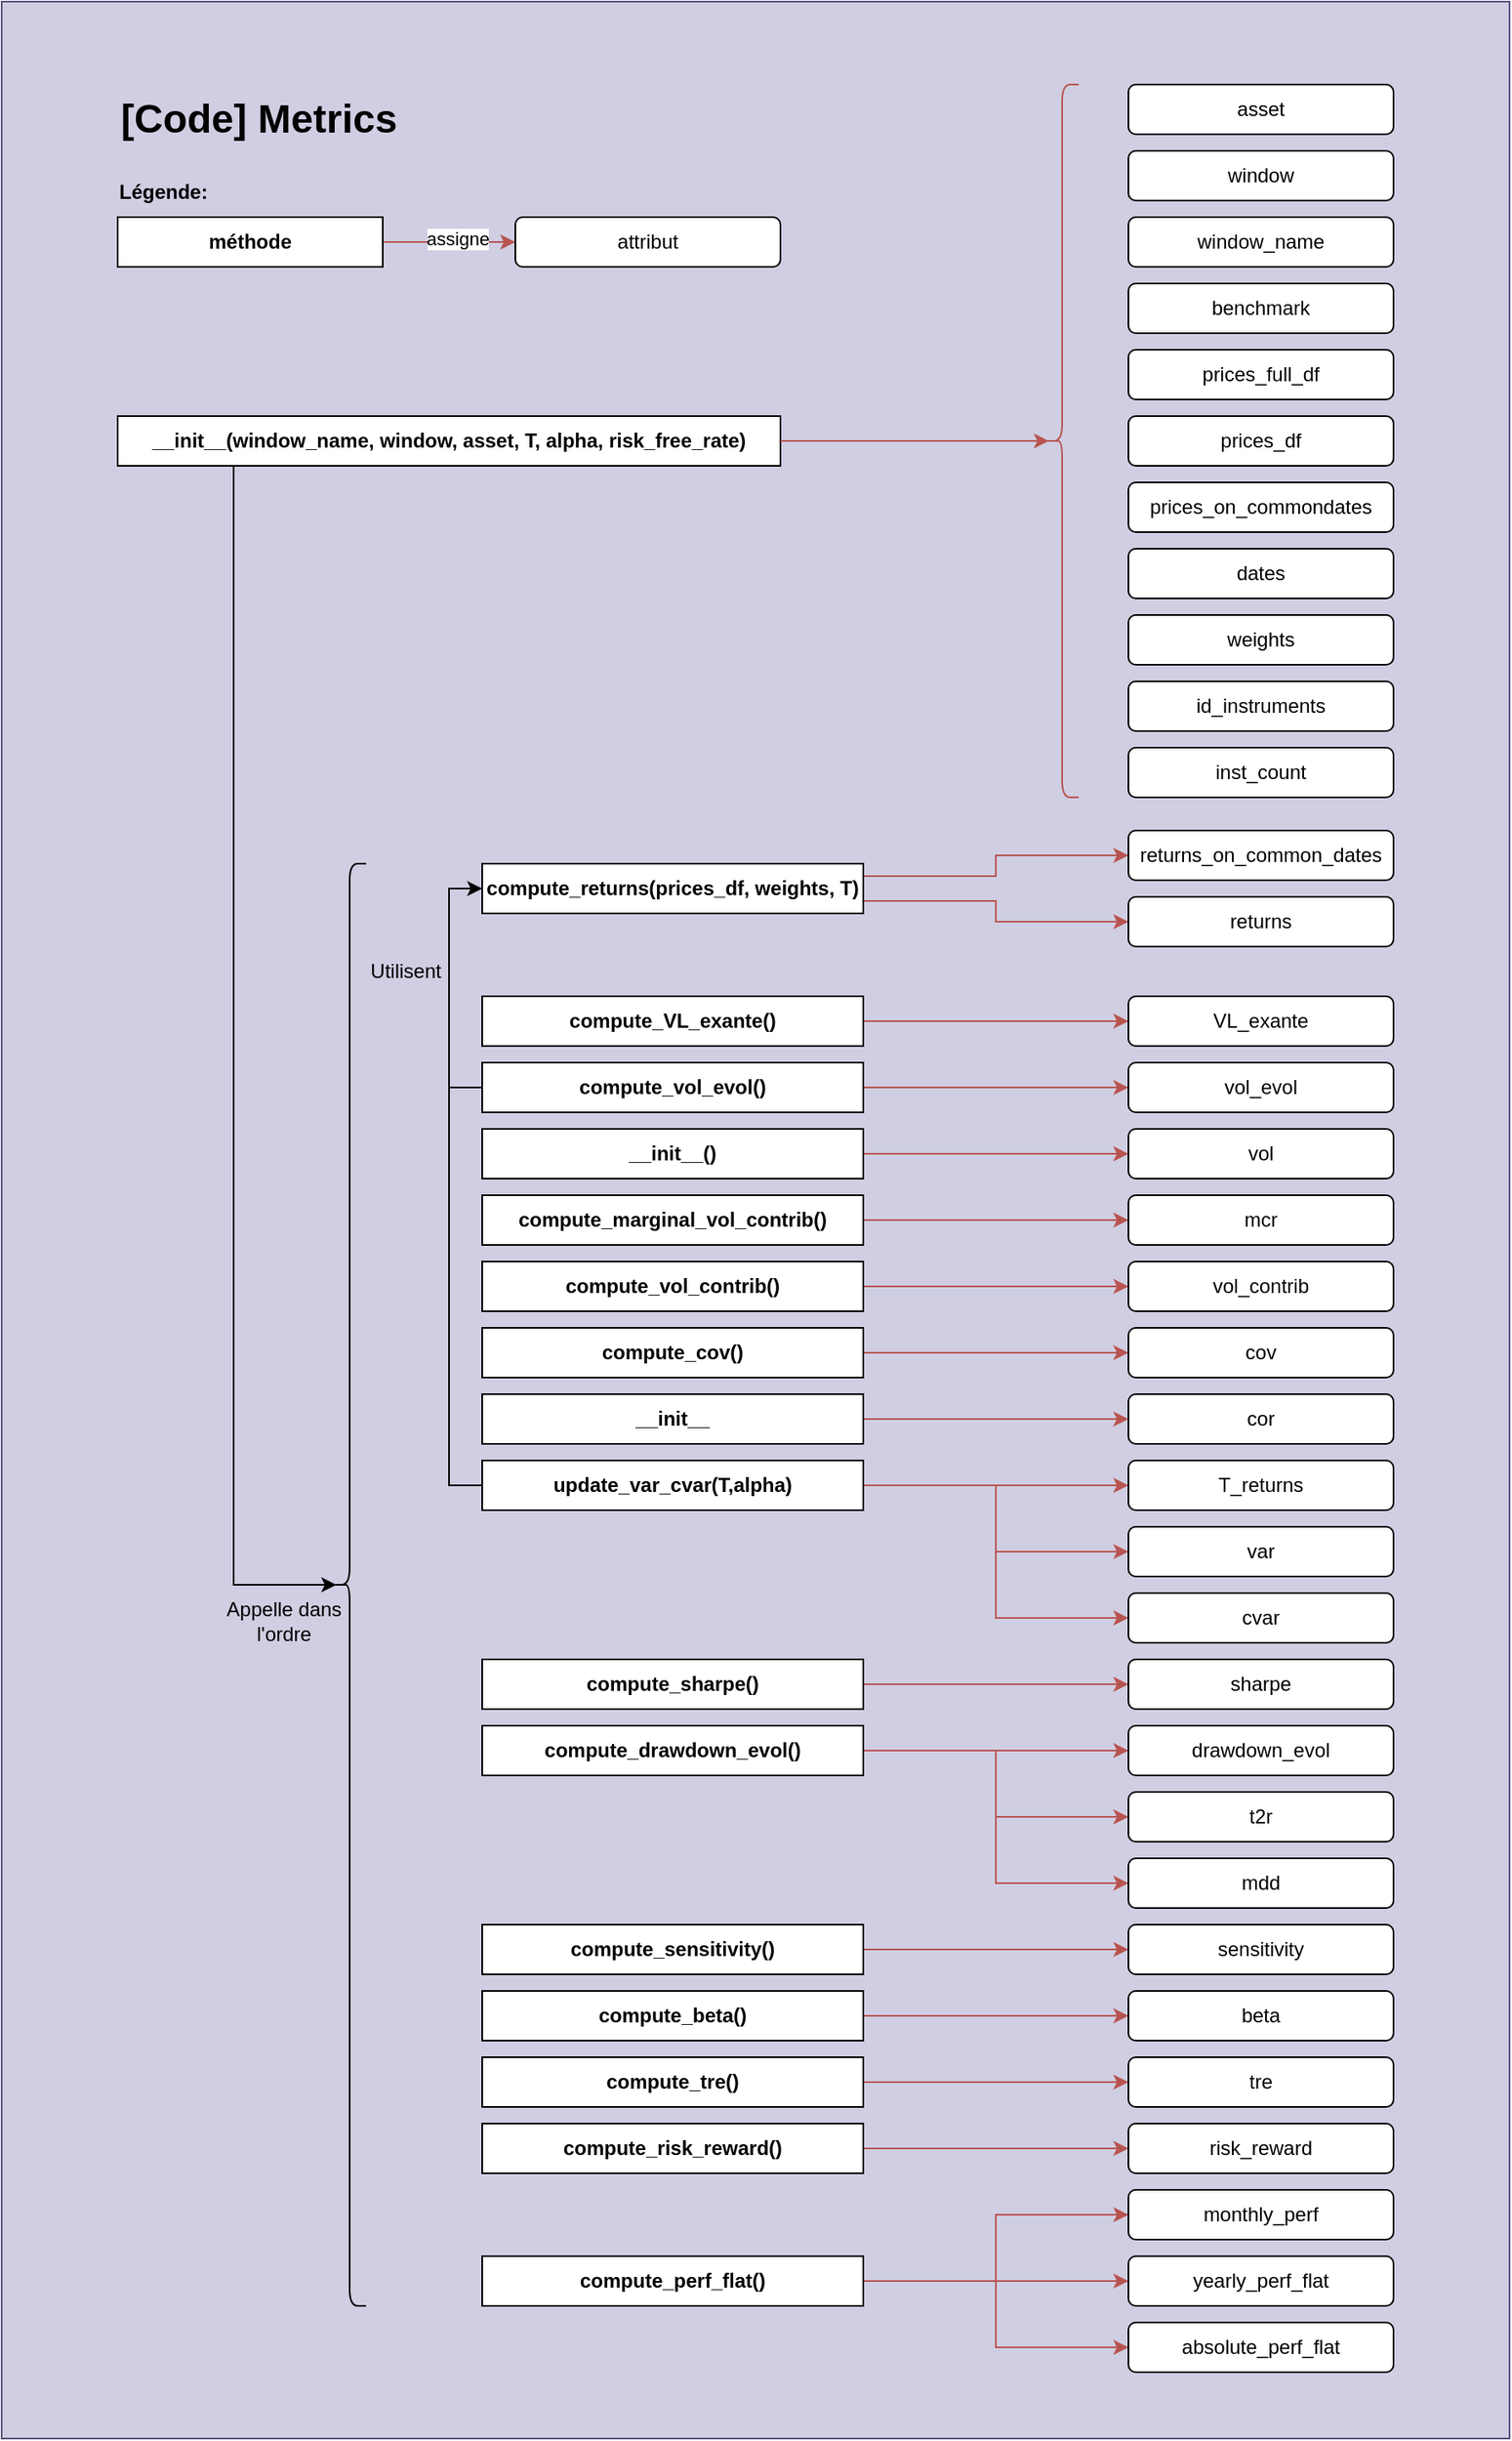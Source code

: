 <mxfile version="27.2.0">
  <diagram name="Page-1" id="DtPXHkyASpwX7tVZuU44">
    <mxGraphModel dx="2853" dy="2352" grid="1" gridSize="10" guides="1" tooltips="1" connect="1" arrows="1" fold="1" page="1" pageScale="1" pageWidth="827" pageHeight="1169" math="0" shadow="0">
      <root>
        <mxCell id="0" />
        <mxCell id="1" parent="0" />
        <mxCell id="JPcvBMSAecQYECdPvhLH-1" value="" style="rounded=0;whiteSpace=wrap;html=1;fillColor=#d0cee2;strokeColor=#56517e;movable=0;resizable=0;rotatable=0;deletable=0;editable=0;locked=1;connectable=0;" parent="1" vertex="1">
          <mxGeometry x="-270" y="-330" width="910" height="1470" as="geometry" />
        </mxCell>
        <mxCell id="JPcvBMSAecQYECdPvhLH-124" style="edgeStyle=orthogonalEdgeStyle;rounded=0;orthogonalLoop=1;jettySize=auto;html=1;exitX=1;exitY=0.25;exitDx=0;exitDy=0;entryX=0;entryY=0.5;entryDx=0;entryDy=0;fontColor=#FFE6CC;fillColor=#f8cecc;strokeColor=#b85450;" parent="1" source="JPcvBMSAecQYECdPvhLH-3" target="JPcvBMSAecQYECdPvhLH-26" edge="1">
          <mxGeometry relative="1" as="geometry" />
        </mxCell>
        <mxCell id="JPcvBMSAecQYECdPvhLH-125" style="edgeStyle=orthogonalEdgeStyle;rounded=0;orthogonalLoop=1;jettySize=auto;html=1;exitX=1;exitY=0.75;exitDx=0;exitDy=0;entryX=0;entryY=0.5;entryDx=0;entryDy=0;fontColor=#FFE6CC;fillColor=#f8cecc;strokeColor=#b85450;" parent="1" source="JPcvBMSAecQYECdPvhLH-3" target="JPcvBMSAecQYECdPvhLH-27" edge="1">
          <mxGeometry relative="1" as="geometry" />
        </mxCell>
        <mxCell id="JPcvBMSAecQYECdPvhLH-3" value="&lt;b&gt;compute_returns(prices_df, weights, T)&lt;/b&gt;" style="rounded=0;whiteSpace=wrap;html=1;" parent="1" vertex="1">
          <mxGeometry x="20" y="190" width="230" height="30" as="geometry" />
        </mxCell>
        <mxCell id="JPcvBMSAecQYECdPvhLH-51" style="edgeStyle=orthogonalEdgeStyle;rounded=0;orthogonalLoop=1;jettySize=auto;html=1;entryX=0;entryY=0.5;entryDx=0;entryDy=0;fontColor=#FFE6CC;fillColor=#f8cecc;strokeColor=#b85450;" parent="1" source="JPcvBMSAecQYECdPvhLH-4" target="JPcvBMSAecQYECdPvhLH-28" edge="1">
          <mxGeometry relative="1" as="geometry" />
        </mxCell>
        <mxCell id="JPcvBMSAecQYECdPvhLH-4" value="&lt;b&gt;compute_VL_exante()&lt;/b&gt;" style="rounded=0;whiteSpace=wrap;html=1;" parent="1" vertex="1">
          <mxGeometry x="20" y="270" width="230" height="30" as="geometry" />
        </mxCell>
        <mxCell id="JPcvBMSAecQYECdPvhLH-25" style="edgeStyle=orthogonalEdgeStyle;rounded=0;orthogonalLoop=1;jettySize=auto;html=1;endArrow=none;endFill=0;" parent="1" source="JPcvBMSAecQYECdPvhLH-5" edge="1">
          <mxGeometry relative="1" as="geometry">
            <mxPoint y="285" as="targetPoint" />
          </mxGeometry>
        </mxCell>
        <mxCell id="JPcvBMSAecQYECdPvhLH-52" style="edgeStyle=orthogonalEdgeStyle;rounded=0;orthogonalLoop=1;jettySize=auto;html=1;entryX=0;entryY=0.5;entryDx=0;entryDy=0;fontColor=#FFE6CC;fillColor=#f8cecc;strokeColor=#b85450;" parent="1" source="JPcvBMSAecQYECdPvhLH-5" target="JPcvBMSAecQYECdPvhLH-32" edge="1">
          <mxGeometry relative="1" as="geometry" />
        </mxCell>
        <mxCell id="JPcvBMSAecQYECdPvhLH-5" value="&lt;b&gt;compute_vol_evol()&lt;/b&gt;" style="rounded=0;whiteSpace=wrap;html=1;" parent="1" vertex="1">
          <mxGeometry x="20" y="310" width="230" height="30" as="geometry" />
        </mxCell>
        <mxCell id="JPcvBMSAecQYECdPvhLH-79" style="edgeStyle=orthogonalEdgeStyle;rounded=0;orthogonalLoop=1;jettySize=auto;html=1;entryX=0;entryY=0.5;entryDx=0;entryDy=0;fontColor=#FFE6CC;fillColor=#f8cecc;strokeColor=#b85450;" parent="1" source="JPcvBMSAecQYECdPvhLH-6" target="JPcvBMSAecQYECdPvhLH-33" edge="1">
          <mxGeometry relative="1" as="geometry" />
        </mxCell>
        <mxCell id="JPcvBMSAecQYECdPvhLH-6" value="&lt;b&gt;compute_marginal_vol_contrib()&lt;/b&gt;" style="rounded=0;whiteSpace=wrap;html=1;" parent="1" vertex="1">
          <mxGeometry x="20" y="390" width="230" height="30" as="geometry" />
        </mxCell>
        <mxCell id="JPcvBMSAecQYECdPvhLH-80" style="edgeStyle=orthogonalEdgeStyle;rounded=0;orthogonalLoop=1;jettySize=auto;html=1;fontColor=#FFE6CC;fillColor=#f8cecc;strokeColor=#b85450;" parent="1" source="JPcvBMSAecQYECdPvhLH-7" edge="1">
          <mxGeometry relative="1" as="geometry">
            <mxPoint x="410" y="445.0" as="targetPoint" />
          </mxGeometry>
        </mxCell>
        <mxCell id="JPcvBMSAecQYECdPvhLH-7" value="&lt;b&gt;compute_vol_contrib()&lt;/b&gt;" style="rounded=0;whiteSpace=wrap;html=1;" parent="1" vertex="1">
          <mxGeometry x="20" y="430" width="230" height="30" as="geometry" />
        </mxCell>
        <mxCell id="JPcvBMSAecQYECdPvhLH-66" style="edgeStyle=orthogonalEdgeStyle;rounded=0;orthogonalLoop=1;jettySize=auto;html=1;entryX=0;entryY=0.5;entryDx=0;entryDy=0;fontColor=#FFE6CC;fillColor=#f8cecc;strokeColor=#b85450;" parent="1" source="JPcvBMSAecQYECdPvhLH-8" target="JPcvBMSAecQYECdPvhLH-35" edge="1">
          <mxGeometry relative="1" as="geometry" />
        </mxCell>
        <mxCell id="JPcvBMSAecQYECdPvhLH-67" style="edgeStyle=orthogonalEdgeStyle;rounded=0;orthogonalLoop=1;jettySize=auto;html=1;entryX=0;entryY=0.5;entryDx=0;entryDy=0;fontColor=#FFE6CC;fillColor=#f8cecc;strokeColor=#b85450;" parent="1" source="JPcvBMSAecQYECdPvhLH-8" target="JPcvBMSAecQYECdPvhLH-62" edge="1">
          <mxGeometry relative="1" as="geometry" />
        </mxCell>
        <mxCell id="JPcvBMSAecQYECdPvhLH-68" style="edgeStyle=orthogonalEdgeStyle;rounded=0;orthogonalLoop=1;jettySize=auto;html=1;entryX=0;entryY=0.5;entryDx=0;entryDy=0;fontColor=#FFE6CC;fillColor=#f8cecc;strokeColor=#b85450;" parent="1" source="JPcvBMSAecQYECdPvhLH-8" target="JPcvBMSAecQYECdPvhLH-61" edge="1">
          <mxGeometry relative="1" as="geometry" />
        </mxCell>
        <mxCell id="JPcvBMSAecQYECdPvhLH-8" value="&lt;b&gt;update_var_cvar(T,alpha)&lt;/b&gt;" style="rounded=0;whiteSpace=wrap;html=1;" parent="1" vertex="1">
          <mxGeometry x="20" y="550" width="230" height="30" as="geometry" />
        </mxCell>
        <mxCell id="JPcvBMSAecQYECdPvhLH-70" style="edgeStyle=orthogonalEdgeStyle;rounded=0;orthogonalLoop=1;jettySize=auto;html=1;entryX=0;entryY=0.5;entryDx=0;entryDy=0;fontColor=#FFE6CC;fillColor=#f8cecc;strokeColor=#b85450;" parent="1" source="JPcvBMSAecQYECdPvhLH-9" target="JPcvBMSAecQYECdPvhLH-69" edge="1">
          <mxGeometry relative="1" as="geometry" />
        </mxCell>
        <mxCell id="JPcvBMSAecQYECdPvhLH-9" value="&lt;b&gt;compute_sharpe()&lt;/b&gt;" style="rounded=0;whiteSpace=wrap;html=1;" parent="1" vertex="1">
          <mxGeometry x="20" y="670" width="230" height="30" as="geometry" />
        </mxCell>
        <mxCell id="JPcvBMSAecQYECdPvhLH-71" style="edgeStyle=orthogonalEdgeStyle;rounded=0;orthogonalLoop=1;jettySize=auto;html=1;entryX=0;entryY=0.5;entryDx=0;entryDy=0;fontColor=#FFE6CC;fillColor=#f8cecc;strokeColor=#b85450;" parent="1" source="JPcvBMSAecQYECdPvhLH-10" target="JPcvBMSAecQYECdPvhLH-37" edge="1">
          <mxGeometry relative="1" as="geometry" />
        </mxCell>
        <mxCell id="JPcvBMSAecQYECdPvhLH-72" style="edgeStyle=orthogonalEdgeStyle;rounded=0;orthogonalLoop=1;jettySize=auto;html=1;entryX=0;entryY=0.5;entryDx=0;entryDy=0;fontColor=#FFE6CC;fillColor=#f8cecc;strokeColor=#b85450;" parent="1" source="JPcvBMSAecQYECdPvhLH-10" target="JPcvBMSAecQYECdPvhLH-38" edge="1">
          <mxGeometry relative="1" as="geometry">
            <Array as="points">
              <mxPoint x="330" y="725" />
              <mxPoint x="330" y="765" />
            </Array>
          </mxGeometry>
        </mxCell>
        <mxCell id="JPcvBMSAecQYECdPvhLH-81" style="edgeStyle=orthogonalEdgeStyle;rounded=0;orthogonalLoop=1;jettySize=auto;html=1;entryX=0;entryY=0.5;entryDx=0;entryDy=0;fontColor=#FFE6CC;fillColor=#f8cecc;strokeColor=#b85450;" parent="1" source="JPcvBMSAecQYECdPvhLH-10" target="JPcvBMSAecQYECdPvhLH-39" edge="1">
          <mxGeometry relative="1" as="geometry" />
        </mxCell>
        <mxCell id="JPcvBMSAecQYECdPvhLH-10" value="&lt;b&gt;compute_drawdown_evol()&lt;/b&gt;" style="rounded=0;whiteSpace=wrap;html=1;" parent="1" vertex="1">
          <mxGeometry x="20" y="710" width="230" height="30" as="geometry" />
        </mxCell>
        <mxCell id="JPcvBMSAecQYECdPvhLH-74" style="edgeStyle=orthogonalEdgeStyle;rounded=0;orthogonalLoop=1;jettySize=auto;html=1;fontColor=#FFE6CC;fillColor=#f8cecc;strokeColor=#b85450;" parent="1" source="JPcvBMSAecQYECdPvhLH-11" edge="1">
          <mxGeometry relative="1" as="geometry">
            <mxPoint x="410" y="845" as="targetPoint" />
          </mxGeometry>
        </mxCell>
        <mxCell id="JPcvBMSAecQYECdPvhLH-11" value="&lt;b&gt;compute_sensitivity()&lt;/b&gt;" style="rounded=0;whiteSpace=wrap;html=1;" parent="1" vertex="1">
          <mxGeometry x="20" y="830" width="230" height="30" as="geometry" />
        </mxCell>
        <mxCell id="JPcvBMSAecQYECdPvhLH-75" style="edgeStyle=orthogonalEdgeStyle;rounded=0;orthogonalLoop=1;jettySize=auto;html=1;fontColor=#FFE6CC;fillColor=#f8cecc;strokeColor=#b85450;" parent="1" source="JPcvBMSAecQYECdPvhLH-12" edge="1">
          <mxGeometry relative="1" as="geometry">
            <mxPoint x="410" y="885" as="targetPoint" />
          </mxGeometry>
        </mxCell>
        <mxCell id="JPcvBMSAecQYECdPvhLH-12" value="&lt;b&gt;compute_beta()&lt;/b&gt;" style="rounded=0;whiteSpace=wrap;html=1;" parent="1" vertex="1">
          <mxGeometry x="20" y="870" width="230" height="30" as="geometry" />
        </mxCell>
        <mxCell id="JPcvBMSAecQYECdPvhLH-76" style="edgeStyle=orthogonalEdgeStyle;rounded=0;orthogonalLoop=1;jettySize=auto;html=1;entryX=0;entryY=0.5;entryDx=0;entryDy=0;fontColor=#FFE6CC;fillColor=#f8cecc;strokeColor=#b85450;" parent="1" source="JPcvBMSAecQYECdPvhLH-13" target="JPcvBMSAecQYECdPvhLH-42" edge="1">
          <mxGeometry relative="1" as="geometry" />
        </mxCell>
        <mxCell id="JPcvBMSAecQYECdPvhLH-13" value="&lt;b&gt;compute_tre()&lt;/b&gt;" style="rounded=0;whiteSpace=wrap;html=1;" parent="1" vertex="1">
          <mxGeometry x="20" y="910" width="230" height="30" as="geometry" />
        </mxCell>
        <mxCell id="JPcvBMSAecQYECdPvhLH-77" style="edgeStyle=orthogonalEdgeStyle;rounded=0;orthogonalLoop=1;jettySize=auto;html=1;fontColor=#FFE6CC;fillColor=#f8cecc;strokeColor=#b85450;" parent="1" source="JPcvBMSAecQYECdPvhLH-14" edge="1">
          <mxGeometry relative="1" as="geometry">
            <mxPoint x="410" y="965" as="targetPoint" />
          </mxGeometry>
        </mxCell>
        <mxCell id="JPcvBMSAecQYECdPvhLH-14" value="&lt;b&gt;compute_risk_reward()&lt;/b&gt;" style="rounded=0;whiteSpace=wrap;html=1;" parent="1" vertex="1">
          <mxGeometry x="20" y="950" width="230" height="30" as="geometry" />
        </mxCell>
        <mxCell id="JPcvBMSAecQYECdPvhLH-47" style="edgeStyle=orthogonalEdgeStyle;rounded=0;orthogonalLoop=1;jettySize=auto;html=1;fontColor=#FFE6CC;fillColor=#f8cecc;strokeColor=#b85450;" parent="1" source="JPcvBMSAecQYECdPvhLH-15" target="JPcvBMSAecQYECdPvhLH-45" edge="1">
          <mxGeometry relative="1" as="geometry" />
        </mxCell>
        <mxCell id="JPcvBMSAecQYECdPvhLH-48" style="edgeStyle=orthogonalEdgeStyle;rounded=0;orthogonalLoop=1;jettySize=auto;html=1;entryX=0;entryY=0.5;entryDx=0;entryDy=0;fontColor=#FFE6CC;fillColor=#f8cecc;strokeColor=#b85450;" parent="1" source="JPcvBMSAecQYECdPvhLH-15" target="JPcvBMSAecQYECdPvhLH-44" edge="1">
          <mxGeometry relative="1" as="geometry" />
        </mxCell>
        <mxCell id="JPcvBMSAecQYECdPvhLH-49" style="edgeStyle=orthogonalEdgeStyle;rounded=0;orthogonalLoop=1;jettySize=auto;html=1;entryX=0;entryY=0.5;entryDx=0;entryDy=0;fontColor=#FFE6CC;fillColor=#f8cecc;strokeColor=#b85450;" parent="1" source="JPcvBMSAecQYECdPvhLH-15" target="JPcvBMSAecQYECdPvhLH-46" edge="1">
          <mxGeometry relative="1" as="geometry" />
        </mxCell>
        <mxCell id="JPcvBMSAecQYECdPvhLH-15" value="&lt;b&gt;compute_perf_flat()&lt;/b&gt;" style="rounded=0;whiteSpace=wrap;html=1;" parent="1" vertex="1">
          <mxGeometry x="20" y="1030" width="230" height="30" as="geometry" />
        </mxCell>
        <mxCell id="JPcvBMSAecQYECdPvhLH-50" style="edgeStyle=orthogonalEdgeStyle;rounded=0;orthogonalLoop=1;jettySize=auto;html=1;entryX=0;entryY=0.5;entryDx=0;entryDy=0;fontColor=#FFE6CC;fillColor=#f8cecc;strokeColor=#b85450;" parent="1" source="JPcvBMSAecQYECdPvhLH-16" target="JPcvBMSAecQYECdPvhLH-29" edge="1">
          <mxGeometry relative="1" as="geometry" />
        </mxCell>
        <mxCell id="JPcvBMSAecQYECdPvhLH-16" value="&lt;b&gt;compute_cov()&lt;/b&gt;" style="rounded=0;whiteSpace=wrap;html=1;" parent="1" vertex="1">
          <mxGeometry x="20" y="470" width="230" height="30" as="geometry" />
        </mxCell>
        <mxCell id="JPcvBMSAecQYECdPvhLH-106" style="edgeStyle=orthogonalEdgeStyle;rounded=0;orthogonalLoop=1;jettySize=auto;html=1;exitX=0.25;exitY=1;exitDx=0;exitDy=0;entryX=0.1;entryY=0.5;entryDx=0;entryDy=0;entryPerimeter=0;" parent="1" source="JPcvBMSAecQYECdPvhLH-18" target="JPcvBMSAecQYECdPvhLH-88" edge="1">
          <mxGeometry relative="1" as="geometry">
            <Array as="points">
              <mxPoint x="-130" y="-50" />
              <mxPoint x="-130" y="625" />
            </Array>
          </mxGeometry>
        </mxCell>
        <mxCell id="JPcvBMSAecQYECdPvhLH-18" value="&lt;b&gt;__init__(window_name, window, asset, T, alpha, risk_free_rate)&lt;/b&gt;" style="rounded=0;whiteSpace=wrap;html=1;" parent="1" vertex="1">
          <mxGeometry x="-200" y="-80" width="400" height="30" as="geometry" />
        </mxCell>
        <mxCell id="JPcvBMSAecQYECdPvhLH-24" value="Utilisent" style="text;html=1;align=center;verticalAlign=middle;whiteSpace=wrap;rounded=0;" parent="1" vertex="1">
          <mxGeometry x="-56" y="240" width="60" height="30" as="geometry" />
        </mxCell>
        <mxCell id="JPcvBMSAecQYECdPvhLH-26" value="returns_on_common_dates" style="rounded=1;whiteSpace=wrap;html=1;" parent="1" vertex="1">
          <mxGeometry x="410" y="170" width="160" height="30" as="geometry" />
        </mxCell>
        <mxCell id="JPcvBMSAecQYECdPvhLH-27" value="returns" style="rounded=1;whiteSpace=wrap;html=1;" parent="1" vertex="1">
          <mxGeometry x="410" y="210" width="160" height="30" as="geometry" />
        </mxCell>
        <mxCell id="JPcvBMSAecQYECdPvhLH-28" value="VL_exante" style="rounded=1;whiteSpace=wrap;html=1;" parent="1" vertex="1">
          <mxGeometry x="410" y="270" width="160" height="30" as="geometry" />
        </mxCell>
        <mxCell id="JPcvBMSAecQYECdPvhLH-29" value="cov" style="rounded=1;whiteSpace=wrap;html=1;" parent="1" vertex="1">
          <mxGeometry x="410" y="470" width="160" height="30" as="geometry" />
        </mxCell>
        <mxCell id="JPcvBMSAecQYECdPvhLH-30" value="cor" style="rounded=1;whiteSpace=wrap;html=1;" parent="1" vertex="1">
          <mxGeometry x="410" y="510" width="160" height="30" as="geometry" />
        </mxCell>
        <mxCell id="JPcvBMSAecQYECdPvhLH-31" value="vol" style="rounded=1;whiteSpace=wrap;html=1;" parent="1" vertex="1">
          <mxGeometry x="410" y="350" width="160" height="30" as="geometry" />
        </mxCell>
        <mxCell id="JPcvBMSAecQYECdPvhLH-32" value="vol_evol" style="rounded=1;whiteSpace=wrap;html=1;" parent="1" vertex="1">
          <mxGeometry x="410" y="310" width="160" height="30" as="geometry" />
        </mxCell>
        <mxCell id="JPcvBMSAecQYECdPvhLH-33" value="mcr" style="rounded=1;whiteSpace=wrap;html=1;" parent="1" vertex="1">
          <mxGeometry x="410" y="390" width="160" height="30" as="geometry" />
        </mxCell>
        <mxCell id="JPcvBMSAecQYECdPvhLH-34" value="vol_contrib" style="rounded=1;whiteSpace=wrap;html=1;" parent="1" vertex="1">
          <mxGeometry x="410" y="430" width="160" height="30" as="geometry" />
        </mxCell>
        <mxCell id="JPcvBMSAecQYECdPvhLH-35" value="T_returns" style="rounded=1;whiteSpace=wrap;html=1;" parent="1" vertex="1">
          <mxGeometry x="410" y="550" width="160" height="30" as="geometry" />
        </mxCell>
        <mxCell id="JPcvBMSAecQYECdPvhLH-37" value="drawdown_evol" style="rounded=1;whiteSpace=wrap;html=1;" parent="1" vertex="1">
          <mxGeometry x="410" y="710" width="160" height="30" as="geometry" />
        </mxCell>
        <mxCell id="JPcvBMSAecQYECdPvhLH-38" value="t2r" style="rounded=1;whiteSpace=wrap;html=1;" parent="1" vertex="1">
          <mxGeometry x="410" y="750" width="160" height="30" as="geometry" />
        </mxCell>
        <mxCell id="JPcvBMSAecQYECdPvhLH-39" value="mdd" style="rounded=1;whiteSpace=wrap;html=1;" parent="1" vertex="1">
          <mxGeometry x="410" y="790" width="160" height="30" as="geometry" />
        </mxCell>
        <mxCell id="JPcvBMSAecQYECdPvhLH-40" value="sensitivity" style="rounded=1;whiteSpace=wrap;html=1;" parent="1" vertex="1">
          <mxGeometry x="410" y="830" width="160" height="30" as="geometry" />
        </mxCell>
        <mxCell id="JPcvBMSAecQYECdPvhLH-41" value="beta" style="rounded=1;whiteSpace=wrap;html=1;" parent="1" vertex="1">
          <mxGeometry x="410" y="870" width="160" height="30" as="geometry" />
        </mxCell>
        <mxCell id="JPcvBMSAecQYECdPvhLH-42" value="tre" style="rounded=1;whiteSpace=wrap;html=1;" parent="1" vertex="1">
          <mxGeometry x="410" y="910" width="160" height="30" as="geometry" />
        </mxCell>
        <mxCell id="JPcvBMSAecQYECdPvhLH-43" value="risk_reward" style="rounded=1;whiteSpace=wrap;html=1;" parent="1" vertex="1">
          <mxGeometry x="410" y="950" width="160" height="30" as="geometry" />
        </mxCell>
        <mxCell id="JPcvBMSAecQYECdPvhLH-44" value="monthly_perf" style="rounded=1;whiteSpace=wrap;html=1;" parent="1" vertex="1">
          <mxGeometry x="410" y="990" width="160" height="30" as="geometry" />
        </mxCell>
        <mxCell id="JPcvBMSAecQYECdPvhLH-45" value="yearly_perf_flat" style="rounded=1;whiteSpace=wrap;html=1;" parent="1" vertex="1">
          <mxGeometry x="410" y="1030" width="160" height="30" as="geometry" />
        </mxCell>
        <mxCell id="JPcvBMSAecQYECdPvhLH-46" value="absolute_perf_flat" style="rounded=1;whiteSpace=wrap;html=1;" parent="1" vertex="1">
          <mxGeometry x="410" y="1070" width="160" height="30" as="geometry" />
        </mxCell>
        <mxCell id="JPcvBMSAecQYECdPvhLH-23" value="" style="edgeStyle=orthogonalEdgeStyle;rounded=0;orthogonalLoop=1;jettySize=auto;html=1;entryX=0;entryY=0.5;entryDx=0;entryDy=0;" parent="1" source="JPcvBMSAecQYECdPvhLH-8" target="JPcvBMSAecQYECdPvhLH-3" edge="1">
          <mxGeometry relative="1" as="geometry">
            <mxPoint x="-115" y="405" as="targetPoint" />
            <Array as="points">
              <mxPoint y="565" />
              <mxPoint y="205" />
            </Array>
          </mxGeometry>
        </mxCell>
        <mxCell id="JPcvBMSAecQYECdPvhLH-61" value="cvar" style="rounded=1;whiteSpace=wrap;html=1;" parent="1" vertex="1">
          <mxGeometry x="410" y="630" width="160" height="30" as="geometry" />
        </mxCell>
        <mxCell id="JPcvBMSAecQYECdPvhLH-62" value="var" style="rounded=1;whiteSpace=wrap;html=1;" parent="1" vertex="1">
          <mxGeometry x="410" y="590" width="160" height="30" as="geometry" />
        </mxCell>
        <mxCell id="JPcvBMSAecQYECdPvhLH-69" value="sharpe" style="rounded=1;whiteSpace=wrap;html=1;" parent="1" vertex="1">
          <mxGeometry x="410" y="670" width="160" height="30" as="geometry" />
        </mxCell>
        <mxCell id="JPcvBMSAecQYECdPvhLH-88" value="" style="shape=curlyBracket;whiteSpace=wrap;html=1;rounded=1;labelPosition=left;verticalLabelPosition=middle;align=right;verticalAlign=middle;" parent="1" vertex="1">
          <mxGeometry x="-70" y="190" width="20" height="870" as="geometry" />
        </mxCell>
        <mxCell id="JPcvBMSAecQYECdPvhLH-91" value="Appelle dans l&#39;ordre" style="text;html=1;align=center;verticalAlign=middle;whiteSpace=wrap;rounded=0;" parent="1" vertex="1">
          <mxGeometry x="-150" y="632" width="101" height="30" as="geometry" />
        </mxCell>
        <mxCell id="JPcvBMSAecQYECdPvhLH-94" value="window" style="rounded=1;whiteSpace=wrap;html=1;" parent="1" vertex="1">
          <mxGeometry x="410" y="-240" width="160" height="30" as="geometry" />
        </mxCell>
        <mxCell id="JPcvBMSAecQYECdPvhLH-95" value="window_name" style="rounded=1;whiteSpace=wrap;html=1;" parent="1" vertex="1">
          <mxGeometry x="410" y="-200" width="160" height="30" as="geometry" />
        </mxCell>
        <mxCell id="JPcvBMSAecQYECdPvhLH-96" value="asset" style="rounded=1;whiteSpace=wrap;html=1;" parent="1" vertex="1">
          <mxGeometry x="410" y="-280" width="160" height="30" as="geometry" />
        </mxCell>
        <mxCell id="JPcvBMSAecQYECdPvhLH-97" value="benchmark" style="rounded=1;whiteSpace=wrap;html=1;" parent="1" vertex="1">
          <mxGeometry x="410" y="-160" width="160" height="30" as="geometry" />
        </mxCell>
        <mxCell id="JPcvBMSAecQYECdPvhLH-98" value="prices_full_df" style="rounded=1;whiteSpace=wrap;html=1;" parent="1" vertex="1">
          <mxGeometry x="410" y="-120" width="160" height="30" as="geometry" />
        </mxCell>
        <mxCell id="JPcvBMSAecQYECdPvhLH-99" value="prices_df" style="rounded=1;whiteSpace=wrap;html=1;" parent="1" vertex="1">
          <mxGeometry x="410" y="-80" width="160" height="30" as="geometry" />
        </mxCell>
        <mxCell id="JPcvBMSAecQYECdPvhLH-100" value="prices_on_commondates" style="rounded=1;whiteSpace=wrap;html=1;" parent="1" vertex="1">
          <mxGeometry x="410" y="-40" width="160" height="30" as="geometry" />
        </mxCell>
        <mxCell id="JPcvBMSAecQYECdPvhLH-101" value="dates" style="rounded=1;whiteSpace=wrap;html=1;" parent="1" vertex="1">
          <mxGeometry x="410" width="160" height="30" as="geometry" />
        </mxCell>
        <mxCell id="JPcvBMSAecQYECdPvhLH-102" value="weights" style="rounded=1;whiteSpace=wrap;html=1;" parent="1" vertex="1">
          <mxGeometry x="410" y="40" width="160" height="30" as="geometry" />
        </mxCell>
        <mxCell id="JPcvBMSAecQYECdPvhLH-103" value="id_instruments" style="rounded=1;whiteSpace=wrap;html=1;" parent="1" vertex="1">
          <mxGeometry x="410" y="80" width="160" height="30" as="geometry" />
        </mxCell>
        <mxCell id="JPcvBMSAecQYECdPvhLH-104" value="inst_count" style="rounded=1;whiteSpace=wrap;html=1;" parent="1" vertex="1">
          <mxGeometry x="410" y="120" width="160" height="30" as="geometry" />
        </mxCell>
        <mxCell id="JPcvBMSAecQYECdPvhLH-107" value="" style="shape=curlyBracket;whiteSpace=wrap;html=1;rounded=1;labelPosition=left;verticalLabelPosition=middle;align=right;verticalAlign=middle;fillColor=#f8cecc;strokeColor=#b85450;" parent="1" vertex="1">
          <mxGeometry x="360" y="-280" width="20" height="430" as="geometry" />
        </mxCell>
        <mxCell id="JPcvBMSAecQYECdPvhLH-108" style="edgeStyle=orthogonalEdgeStyle;rounded=0;orthogonalLoop=1;jettySize=auto;html=1;entryX=0.1;entryY=0.5;entryDx=0;entryDy=0;entryPerimeter=0;fillColor=#f8cecc;strokeColor=#b85450;" parent="1" source="JPcvBMSAecQYECdPvhLH-18" target="JPcvBMSAecQYECdPvhLH-107" edge="1">
          <mxGeometry relative="1" as="geometry" />
        </mxCell>
        <mxCell id="JPcvBMSAecQYECdPvhLH-111" value="&lt;h1 style=&quot;margin-top: 0px;&quot;&gt;&lt;span style=&quot;background-color: transparent; color: light-dark(rgb(0, 0, 0), rgb(255, 255, 255));&quot;&gt;[Code] Metrics&amp;nbsp;&lt;/span&gt;&lt;/h1&gt;&lt;h1 style=&quot;margin-top: 0px;&quot;&gt;&lt;br&gt;&lt;/h1&gt;" style="text;html=1;whiteSpace=wrap;overflow=hidden;rounded=0;" parent="1" vertex="1">
          <mxGeometry x="-200" y="-280" width="390" height="120" as="geometry" />
        </mxCell>
        <mxCell id="lCDfFojqonsnLAqrC7n7-7" value="" style="group" vertex="1" connectable="0" parent="1">
          <mxGeometry x="-200" y="-200" width="400" height="30" as="geometry" />
        </mxCell>
        <mxCell id="lCDfFojqonsnLAqrC7n7-1" value="attribut" style="rounded=1;whiteSpace=wrap;html=1;" vertex="1" parent="lCDfFojqonsnLAqrC7n7-7">
          <mxGeometry x="240" width="160" height="30" as="geometry" />
        </mxCell>
        <mxCell id="lCDfFojqonsnLAqrC7n7-5" style="edgeStyle=orthogonalEdgeStyle;rounded=0;orthogonalLoop=1;jettySize=auto;html=1;entryX=0;entryY=0.5;entryDx=0;entryDy=0;fillColor=#f8cecc;strokeColor=#b85450;" edge="1" parent="lCDfFojqonsnLAqrC7n7-7" source="lCDfFojqonsnLAqrC7n7-2" target="lCDfFojqonsnLAqrC7n7-1">
          <mxGeometry relative="1" as="geometry" />
        </mxCell>
        <mxCell id="lCDfFojqonsnLAqrC7n7-6" value="assigne" style="edgeLabel;html=1;align=center;verticalAlign=middle;resizable=0;points=[];" vertex="1" connectable="0" parent="lCDfFojqonsnLAqrC7n7-5">
          <mxGeometry x="0.118" y="2" relative="1" as="geometry">
            <mxPoint as="offset" />
          </mxGeometry>
        </mxCell>
        <mxCell id="lCDfFojqonsnLAqrC7n7-2" value="&lt;b&gt;méthode&lt;/b&gt;" style="rounded=0;whiteSpace=wrap;html=1;" vertex="1" parent="lCDfFojqonsnLAqrC7n7-7">
          <mxGeometry width="160" height="30" as="geometry" />
        </mxCell>
        <mxCell id="lCDfFojqonsnLAqrC7n7-8" value="&lt;b&gt;Légende:&lt;/b&gt;" style="text;html=1;align=left;verticalAlign=middle;whiteSpace=wrap;rounded=0;" vertex="1" parent="1">
          <mxGeometry x="-201" y="-230" width="60" height="30" as="geometry" />
        </mxCell>
        <mxCell id="lCDfFojqonsnLAqrC7n7-12" style="edgeStyle=orthogonalEdgeStyle;rounded=0;orthogonalLoop=1;jettySize=auto;html=1;entryX=0;entryY=0.5;entryDx=0;entryDy=0;fillColor=#f8cecc;strokeColor=#b85450;" edge="1" parent="1" source="lCDfFojqonsnLAqrC7n7-9" target="JPcvBMSAecQYECdPvhLH-30">
          <mxGeometry relative="1" as="geometry" />
        </mxCell>
        <mxCell id="lCDfFojqonsnLAqrC7n7-9" value="&lt;b&gt;__init__&lt;/b&gt;" style="rounded=0;whiteSpace=wrap;html=1;" vertex="1" parent="1">
          <mxGeometry x="20" y="510" width="230" height="30" as="geometry" />
        </mxCell>
        <mxCell id="lCDfFojqonsnLAqrC7n7-11" style="edgeStyle=orthogonalEdgeStyle;rounded=0;orthogonalLoop=1;jettySize=auto;html=1;fillColor=#f8cecc;strokeColor=#b85450;" edge="1" parent="1" source="lCDfFojqonsnLAqrC7n7-10">
          <mxGeometry relative="1" as="geometry">
            <mxPoint x="410" y="365" as="targetPoint" />
          </mxGeometry>
        </mxCell>
        <mxCell id="lCDfFojqonsnLAqrC7n7-10" value="&lt;b&gt;__init__()&lt;/b&gt;" style="rounded=0;whiteSpace=wrap;html=1;" vertex="1" parent="1">
          <mxGeometry x="20" y="350" width="230" height="30" as="geometry" />
        </mxCell>
      </root>
    </mxGraphModel>
  </diagram>
</mxfile>
